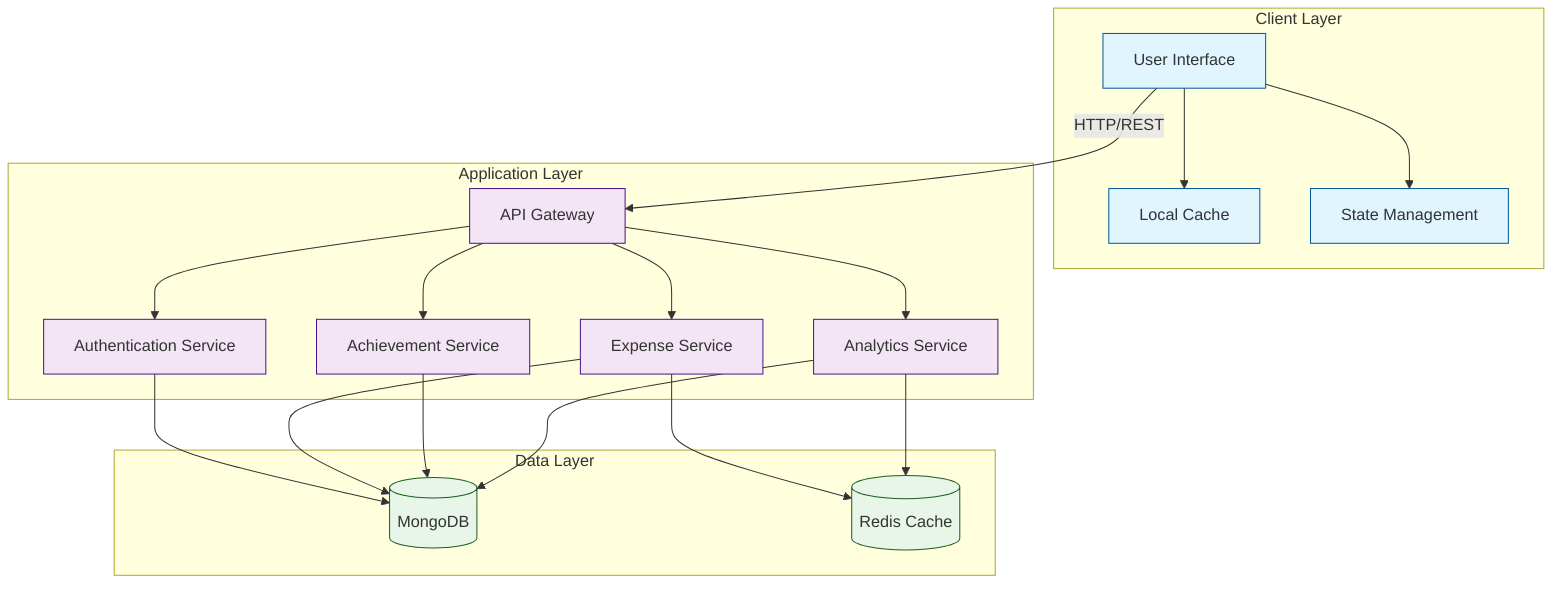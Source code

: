 graph TB
    subgraph Client Layer
        UI[User Interface]
        LC[Local Cache]
        ST[State Management]
    end

    subgraph Application Layer
        API[API Gateway]
        AUTH[Authentication Service]
        EXP[Expense Service]
        ACH[Achievement Service]
        AN[Analytics Service]
    end

    subgraph Data Layer
        DB[(MongoDB)]
        CACHE[(Redis Cache)]
    end

    UI --> |HTTP/REST| API
    UI --> LC
    UI --> ST
    
    API --> AUTH
    API --> EXP
    API --> ACH
    API --> AN
    
    AUTH --> DB
    EXP --> DB
    ACH --> DB
    AN --> DB
    
    EXP --> CACHE
    AN --> CACHE

    classDef clientLayer fill:#e1f5fe,stroke:#01579b
    classDef appLayer fill:#f3e5f5,stroke:#4a148c
    classDef dataLayer fill:#e8f5e9,stroke:#1b5e20
    
    class UI,LC,ST clientLayer
    class API,AUTH,EXP,ACH,AN appLayer
    class DB,CACHE dataLayer